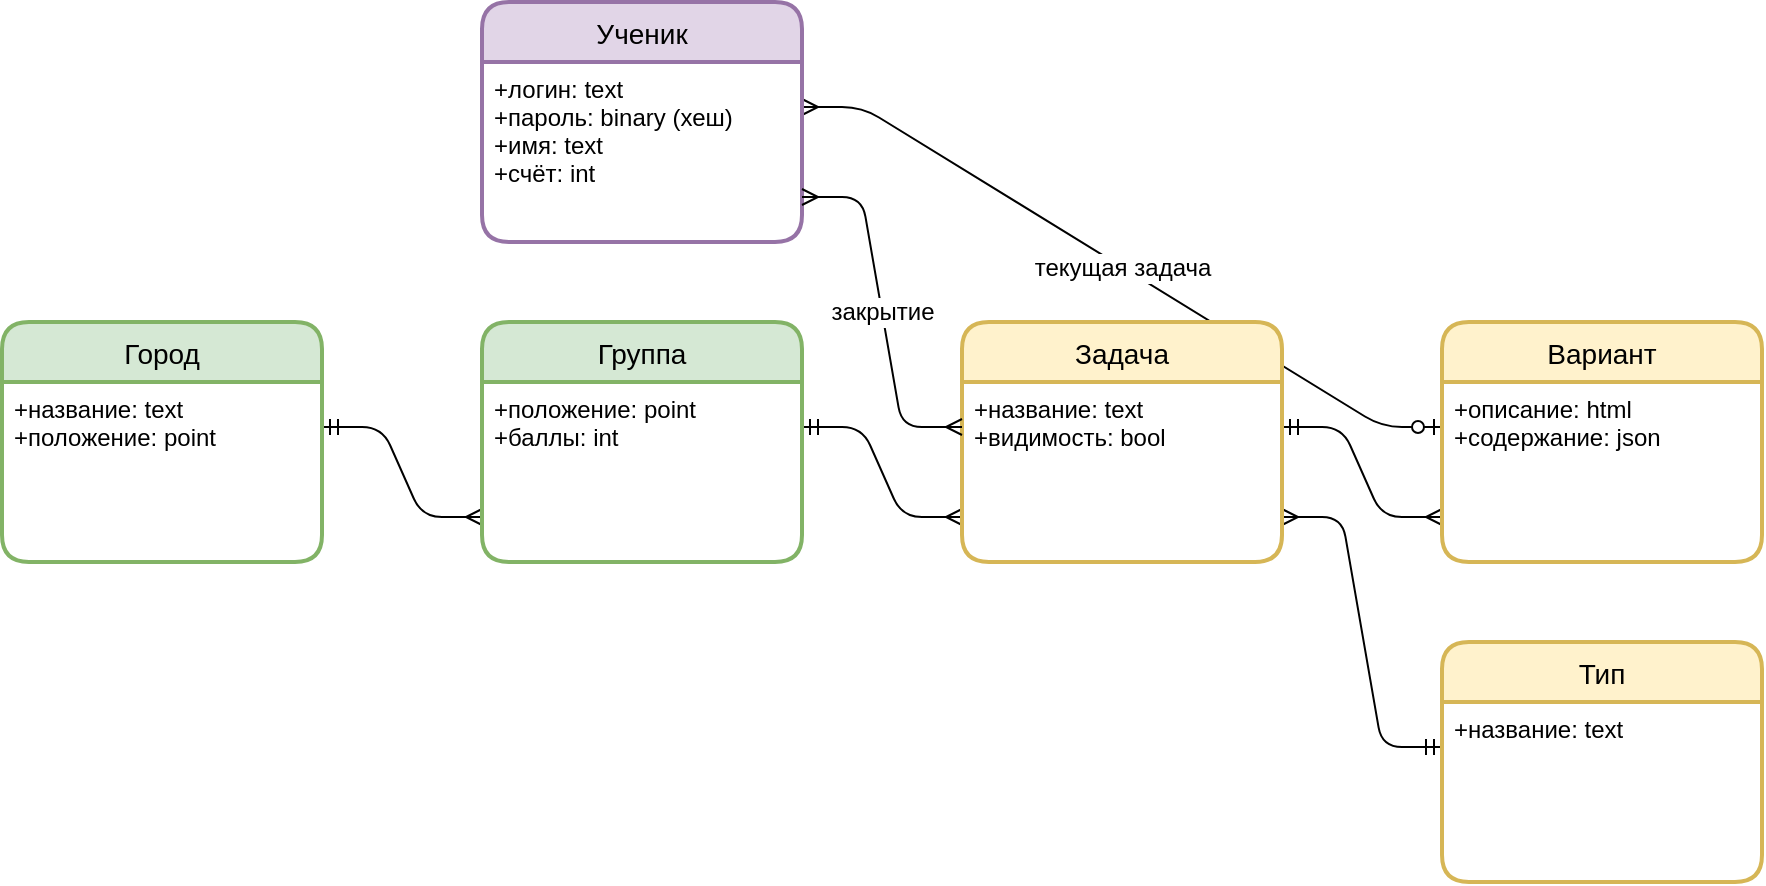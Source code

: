 <mxfile compressed="false" version="20.7.4" type="device" pages="2">
  <diagram id="8aHN4h0mdV41nYYdj37R" name="Страница 1">
    <mxGraphModel dx="1646" dy="949" grid="1" gridSize="10" guides="1" tooltips="1" connect="1" arrows="1" fold="1" page="0" pageScale="1" pageWidth="1169" pageHeight="827" math="0" shadow="0">
      <root>
        <mxCell id="0" />
        <mxCell id="1" parent="0" />
        <mxCell id="lObofczXTAJIooY1tHfW-280" value="текущая задача" style="edgeStyle=entityRelationEdgeStyle;fontSize=12;html=1;endArrow=ERmany;startArrow=ERzeroToOne;rounded=1;entryX=1;entryY=0.25;entryDx=0;entryDy=0;exitX=0;exitY=0.25;exitDx=0;exitDy=0;endFill=0;" parent="1" source="lObofczXTAJIooY1tHfW-298" target="lObofczXTAJIooY1tHfW-304" edge="1">
          <mxGeometry width="100" height="100" relative="1" as="geometry">
            <mxPoint x="770" y="-310" as="sourcePoint" />
            <mxPoint x="870" y="-410" as="targetPoint" />
          </mxGeometry>
        </mxCell>
        <mxCell id="lObofczXTAJIooY1tHfW-281" value="" style="edgeStyle=entityRelationEdgeStyle;fontSize=12;html=1;endArrow=ERmany;startArrow=ERmandOne;rounded=1;exitX=1;exitY=0.25;exitDx=0;exitDy=0;entryX=0;entryY=0.75;entryDx=0;entryDy=0;endFill=0;" parent="1" source="lObofczXTAJIooY1tHfW-296" target="lObofczXTAJIooY1tHfW-298" edge="1">
          <mxGeometry x="-0.066" y="-13" width="100" height="100" relative="1" as="geometry">
            <mxPoint x="820" y="-360" as="sourcePoint" />
            <mxPoint x="920" y="-460" as="targetPoint" />
            <mxPoint as="offset" />
          </mxGeometry>
        </mxCell>
        <mxCell id="lObofczXTAJIooY1tHfW-282" value="" style="edgeStyle=entityRelationEdgeStyle;fontSize=12;html=1;endArrow=ERmany;startArrow=ERmandOne;rounded=1;exitX=0;exitY=0.25;exitDx=0;exitDy=0;entryX=1;entryY=0.75;entryDx=0;entryDy=0;endFill=0;" parent="1" source="lObofczXTAJIooY1tHfW-300" target="lObofczXTAJIooY1tHfW-296" edge="1">
          <mxGeometry width="100" height="100" relative="1" as="geometry">
            <mxPoint x="890" y="-330.0" as="sourcePoint" />
            <mxPoint x="990" y="-430.0" as="targetPoint" />
          </mxGeometry>
        </mxCell>
        <mxCell id="lObofczXTAJIooY1tHfW-284" value="" style="edgeStyle=entityRelationEdgeStyle;fontSize=12;html=1;endArrow=ERmany;startArrow=ERmandOne;rounded=1;exitX=1;exitY=0.25;exitDx=0;exitDy=0;entryX=0;entryY=0.75;entryDx=0;entryDy=0;endFill=0;" parent="1" source="lObofczXTAJIooY1tHfW-292" target="lObofczXTAJIooY1tHfW-294" edge="1">
          <mxGeometry x="-0.066" y="-13" width="100" height="100" relative="1" as="geometry">
            <mxPoint x="160" y="98.5" as="sourcePoint" />
            <mxPoint x="240" y="53.5" as="targetPoint" />
            <mxPoint as="offset" />
          </mxGeometry>
        </mxCell>
        <mxCell id="lObofczXTAJIooY1tHfW-285" value="" style="edgeStyle=entityRelationEdgeStyle;fontSize=12;html=1;endArrow=ERmany;startArrow=ERmandOne;rounded=1;exitX=1;exitY=0.25;exitDx=0;exitDy=0;entryX=0;entryY=0.75;entryDx=0;entryDy=0;endFill=0;" parent="1" source="lObofczXTAJIooY1tHfW-294" target="lObofczXTAJIooY1tHfW-296" edge="1">
          <mxGeometry x="-0.066" y="-13" width="100" height="100" relative="1" as="geometry">
            <mxPoint x="840" y="-340.0" as="sourcePoint" />
            <mxPoint x="940" y="-440.0" as="targetPoint" />
            <mxPoint as="offset" />
          </mxGeometry>
        </mxCell>
        <mxCell id="lObofczXTAJIooY1tHfW-291" value="Город" style="swimlane;childLayout=stackLayout;horizontal=1;startSize=30;horizontalStack=0;rounded=1;fontSize=14;fontStyle=0;strokeWidth=2;resizeParent=0;resizeLast=1;shadow=0;dashed=0;align=center;fillColor=#d5e8d4;strokeColor=#82b366;" parent="1" vertex="1">
          <mxGeometry width="160" height="120" as="geometry" />
        </mxCell>
        <mxCell id="lObofczXTAJIooY1tHfW-292" value="+название: text&#xa;+положение: point" style="align=left;strokeColor=none;fillColor=none;spacingLeft=4;fontSize=12;verticalAlign=top;resizable=0;rotatable=0;part=1;" parent="lObofczXTAJIooY1tHfW-291" vertex="1">
          <mxGeometry y="30" width="160" height="90" as="geometry" />
        </mxCell>
        <mxCell id="lObofczXTAJIooY1tHfW-293" value="Группа" style="swimlane;childLayout=stackLayout;horizontal=1;startSize=30;horizontalStack=0;rounded=1;fontSize=14;fontStyle=0;strokeWidth=2;resizeParent=0;resizeLast=1;shadow=0;dashed=0;align=center;fillColor=#d5e8d4;strokeColor=#82b366;" parent="1" vertex="1">
          <mxGeometry x="240" width="160" height="120" as="geometry" />
        </mxCell>
        <mxCell id="lObofczXTAJIooY1tHfW-294" value="+положение: point&#xa;+баллы: int" style="align=left;strokeColor=none;fillColor=none;spacingLeft=4;fontSize=12;verticalAlign=top;resizable=0;rotatable=0;part=1;" parent="lObofczXTAJIooY1tHfW-293" vertex="1">
          <mxGeometry y="30" width="160" height="90" as="geometry" />
        </mxCell>
        <mxCell id="lObofczXTAJIooY1tHfW-295" value="Задача" style="swimlane;childLayout=stackLayout;horizontal=1;startSize=30;horizontalStack=0;rounded=1;fontSize=14;fontStyle=0;strokeWidth=2;resizeParent=0;resizeLast=1;shadow=0;dashed=0;align=center;fillColor=#fff2cc;strokeColor=#d6b656;" parent="1" vertex="1">
          <mxGeometry x="480" width="160" height="120" as="geometry" />
        </mxCell>
        <mxCell id="lObofczXTAJIooY1tHfW-296" value="+название: text&#xa;+видимость: bool" style="align=left;strokeColor=none;fillColor=none;spacingLeft=4;fontSize=12;verticalAlign=top;resizable=0;rotatable=0;part=1;" parent="lObofczXTAJIooY1tHfW-295" vertex="1">
          <mxGeometry y="30" width="160" height="90" as="geometry" />
        </mxCell>
        <mxCell id="lObofczXTAJIooY1tHfW-297" value="Вариант" style="swimlane;childLayout=stackLayout;horizontal=1;startSize=30;horizontalStack=0;rounded=1;fontSize=14;fontStyle=0;strokeWidth=2;resizeParent=0;resizeLast=1;shadow=0;dashed=0;align=center;fillColor=#fff2cc;strokeColor=#d6b656;" parent="1" vertex="1">
          <mxGeometry x="720" width="160" height="120" as="geometry" />
        </mxCell>
        <mxCell id="lObofczXTAJIooY1tHfW-298" value="+описание: html&#xa;+содержание: json" style="align=left;strokeColor=none;fillColor=none;spacingLeft=4;fontSize=12;verticalAlign=top;resizable=0;rotatable=0;part=1;" parent="lObofczXTAJIooY1tHfW-297" vertex="1">
          <mxGeometry y="30" width="160" height="90" as="geometry" />
        </mxCell>
        <mxCell id="lObofczXTAJIooY1tHfW-299" value="Тип" style="swimlane;childLayout=stackLayout;horizontal=1;startSize=30;horizontalStack=0;rounded=1;fontSize=14;fontStyle=0;strokeWidth=2;resizeParent=0;resizeLast=1;shadow=0;dashed=0;align=center;fillColor=#fff2cc;strokeColor=#d6b656;" parent="1" vertex="1">
          <mxGeometry x="720" y="160" width="160" height="120" as="geometry" />
        </mxCell>
        <mxCell id="lObofczXTAJIooY1tHfW-300" value="+название: text" style="align=left;strokeColor=none;fillColor=none;spacingLeft=4;fontSize=12;verticalAlign=top;resizable=0;rotatable=0;part=1;" parent="lObofczXTAJIooY1tHfW-299" vertex="1">
          <mxGeometry y="30" width="160" height="90" as="geometry" />
        </mxCell>
        <mxCell id="lObofczXTAJIooY1tHfW-303" value="Ученик" style="swimlane;childLayout=stackLayout;horizontal=1;startSize=30;horizontalStack=0;rounded=1;fontSize=14;fontStyle=0;strokeWidth=2;resizeParent=0;resizeLast=1;shadow=0;dashed=0;align=center;fillColor=#e1d5e7;strokeColor=#9673a6;" parent="1" vertex="1">
          <mxGeometry x="240" y="-160" width="160" height="120" as="geometry" />
        </mxCell>
        <mxCell id="lObofczXTAJIooY1tHfW-304" value="+логин: text&#xa;+пароль: binary (хеш)&#xa;+имя: text&#xa;+счёт: int" style="align=left;strokeColor=none;fillColor=none;spacingLeft=4;fontSize=12;verticalAlign=top;resizable=0;rotatable=0;part=1;" parent="lObofczXTAJIooY1tHfW-303" vertex="1">
          <mxGeometry y="30" width="160" height="90" as="geometry" />
        </mxCell>
        <mxCell id="lObofczXTAJIooY1tHfW-310" value="закрытие" style="edgeStyle=entityRelationEdgeStyle;fontSize=12;html=1;endArrow=ERmany;startArrow=ERmany;rounded=1;entryX=0;entryY=0.25;entryDx=0;entryDy=0;exitX=1;exitY=0.75;exitDx=0;exitDy=0;" parent="1" source="lObofczXTAJIooY1tHfW-304" target="lObofczXTAJIooY1tHfW-296" edge="1">
          <mxGeometry width="100" height="100" relative="1" as="geometry">
            <mxPoint x="400" y="-90" as="sourcePoint" />
            <mxPoint x="720" y="180" as="targetPoint" />
          </mxGeometry>
        </mxCell>
      </root>
    </mxGraphModel>
  </diagram>
  <diagram id="xqehtbJ13upMv7qAL0rU" name="Страница 2">
    <mxGraphModel dx="2440" dy="1419" grid="1" gridSize="10" guides="1" tooltips="1" connect="1" arrows="1" fold="1" page="0" pageScale="1" pageWidth="1169" pageHeight="827" math="0" shadow="0">
      <root>
        <mxCell id="0" />
        <mxCell id="1" parent="0" />
        <mxCell id="L8Q2k_MRw4ZWjOtw7qhP-1" value="Вариант" style="shape=table;startSize=30;container=1;collapsible=1;childLayout=tableLayout;fixedRows=1;rowLines=0;fontStyle=1;align=center;resizeLast=1;fillColor=#fff2cc;strokeColor=#d6b656;" vertex="1" parent="1">
          <mxGeometry x="720" y="240" width="180" height="180" as="geometry" />
        </mxCell>
        <mxCell id="L8Q2k_MRw4ZWjOtw7qhP-2" value="" style="shape=tableRow;horizontal=0;startSize=0;swimlaneHead=0;swimlaneBody=0;fillColor=none;collapsible=0;dropTarget=0;points=[[0,0.5],[1,0.5]];portConstraint=eastwest;top=0;left=0;right=0;bottom=1;" vertex="1" parent="L8Q2k_MRw4ZWjOtw7qhP-1">
          <mxGeometry y="30" width="180" height="30" as="geometry" />
        </mxCell>
        <mxCell id="L8Q2k_MRw4ZWjOtw7qhP-3" value="PK" style="shape=partialRectangle;connectable=0;fillColor=none;top=0;left=0;bottom=0;right=0;fontStyle=1;overflow=hidden;" vertex="1" parent="L8Q2k_MRw4ZWjOtw7qhP-2">
          <mxGeometry width="30" height="30" as="geometry">
            <mxRectangle width="30" height="30" as="alternateBounds" />
          </mxGeometry>
        </mxCell>
        <mxCell id="L8Q2k_MRw4ZWjOtw7qhP-4" value="UniqueID" style="shape=partialRectangle;connectable=0;fillColor=none;top=0;left=0;bottom=0;right=0;align=left;spacingLeft=6;fontStyle=5;overflow=hidden;" vertex="1" parent="L8Q2k_MRw4ZWjOtw7qhP-2">
          <mxGeometry x="30" width="150" height="30" as="geometry">
            <mxRectangle width="150" height="30" as="alternateBounds" />
          </mxGeometry>
        </mxCell>
        <mxCell id="L8Q2k_MRw4ZWjOtw7qhP-5" value="" style="shape=tableRow;horizontal=0;startSize=0;swimlaneHead=0;swimlaneBody=0;fillColor=none;collapsible=0;dropTarget=0;points=[[0,0.5],[1,0.5]];portConstraint=eastwest;top=0;left=0;right=0;bottom=0;" vertex="1" parent="L8Q2k_MRw4ZWjOtw7qhP-1">
          <mxGeometry y="60" width="180" height="30" as="geometry" />
        </mxCell>
        <mxCell id="L8Q2k_MRw4ZWjOtw7qhP-6" value="FK" style="shape=partialRectangle;connectable=0;fillColor=none;top=0;left=0;bottom=0;right=0;fontStyle=0;overflow=hidden;" vertex="1" parent="L8Q2k_MRw4ZWjOtw7qhP-5">
          <mxGeometry width="30" height="30" as="geometry">
            <mxRectangle width="30" height="30" as="alternateBounds" />
          </mxGeometry>
        </mxCell>
        <mxCell id="L8Q2k_MRw4ZWjOtw7qhP-7" value="задача" style="shape=partialRectangle;connectable=0;fillColor=none;top=0;left=0;bottom=0;right=0;align=left;spacingLeft=6;fontStyle=0;overflow=hidden;" vertex="1" parent="L8Q2k_MRw4ZWjOtw7qhP-5">
          <mxGeometry x="30" width="150" height="30" as="geometry">
            <mxRectangle width="150" height="30" as="alternateBounds" />
          </mxGeometry>
        </mxCell>
        <mxCell id="L8Q2k_MRw4ZWjOtw7qhP-8" value="" style="shape=tableRow;horizontal=0;startSize=0;swimlaneHead=0;swimlaneBody=0;fillColor=none;collapsible=0;dropTarget=0;points=[[0,0.5],[1,0.5]];portConstraint=eastwest;top=0;left=0;right=0;bottom=0;" vertex="1" parent="L8Q2k_MRw4ZWjOtw7qhP-1">
          <mxGeometry y="90" width="180" height="30" as="geometry" />
        </mxCell>
        <mxCell id="L8Q2k_MRw4ZWjOtw7qhP-9" value="" style="shape=partialRectangle;connectable=0;fillColor=none;top=0;left=0;bottom=0;right=0;editable=1;overflow=hidden;" vertex="1" parent="L8Q2k_MRw4ZWjOtw7qhP-8">
          <mxGeometry width="30" height="30" as="geometry">
            <mxRectangle width="30" height="30" as="alternateBounds" />
          </mxGeometry>
        </mxCell>
        <mxCell id="L8Q2k_MRw4ZWjOtw7qhP-10" value="описание: html" style="shape=partialRectangle;connectable=0;fillColor=none;top=0;left=0;bottom=0;right=0;align=left;spacingLeft=6;overflow=hidden;" vertex="1" parent="L8Q2k_MRw4ZWjOtw7qhP-8">
          <mxGeometry x="30" width="150" height="30" as="geometry">
            <mxRectangle width="150" height="30" as="alternateBounds" />
          </mxGeometry>
        </mxCell>
        <mxCell id="L8Q2k_MRw4ZWjOtw7qhP-11" value="" style="shape=tableRow;horizontal=0;startSize=0;swimlaneHead=0;swimlaneBody=0;fillColor=none;collapsible=0;dropTarget=0;points=[[0,0.5],[1,0.5]];portConstraint=eastwest;top=0;left=0;right=0;bottom=0;" vertex="1" parent="L8Q2k_MRw4ZWjOtw7qhP-1">
          <mxGeometry y="120" width="180" height="30" as="geometry" />
        </mxCell>
        <mxCell id="L8Q2k_MRw4ZWjOtw7qhP-12" value="FK" style="shape=partialRectangle;connectable=0;fillColor=none;top=0;left=0;bottom=0;right=0;fontStyle=0;overflow=hidden;" vertex="1" parent="L8Q2k_MRw4ZWjOtw7qhP-11">
          <mxGeometry width="30" height="30" as="geometry">
            <mxRectangle width="30" height="30" as="alternateBounds" />
          </mxGeometry>
        </mxCell>
        <mxCell id="L8Q2k_MRw4ZWjOtw7qhP-13" value="тип" style="shape=partialRectangle;connectable=0;fillColor=none;top=0;left=0;bottom=0;right=0;align=left;spacingLeft=6;fontStyle=0;overflow=hidden;" vertex="1" parent="L8Q2k_MRw4ZWjOtw7qhP-11">
          <mxGeometry x="30" width="150" height="30" as="geometry">
            <mxRectangle width="150" height="30" as="alternateBounds" />
          </mxGeometry>
        </mxCell>
        <mxCell id="L8Q2k_MRw4ZWjOtw7qhP-14" value="" style="shape=tableRow;horizontal=0;startSize=0;swimlaneHead=0;swimlaneBody=0;fillColor=none;collapsible=0;dropTarget=0;points=[[0,0.5],[1,0.5]];portConstraint=eastwest;top=0;left=0;right=0;bottom=0;" vertex="1" parent="L8Q2k_MRw4ZWjOtw7qhP-1">
          <mxGeometry y="150" width="180" height="30" as="geometry" />
        </mxCell>
        <mxCell id="L8Q2k_MRw4ZWjOtw7qhP-15" value="" style="shape=partialRectangle;connectable=0;fillColor=none;top=0;left=0;bottom=0;right=0;editable=1;overflow=hidden;" vertex="1" parent="L8Q2k_MRw4ZWjOtw7qhP-14">
          <mxGeometry width="30" height="30" as="geometry">
            <mxRectangle width="30" height="30" as="alternateBounds" />
          </mxGeometry>
        </mxCell>
        <mxCell id="L8Q2k_MRw4ZWjOtw7qhP-16" value="содержание: json" style="shape=partialRectangle;connectable=0;fillColor=none;top=0;left=0;bottom=0;right=0;align=left;spacingLeft=6;overflow=hidden;" vertex="1" parent="L8Q2k_MRw4ZWjOtw7qhP-14">
          <mxGeometry x="30" width="150" height="30" as="geometry">
            <mxRectangle width="150" height="30" as="alternateBounds" />
          </mxGeometry>
        </mxCell>
        <mxCell id="L8Q2k_MRw4ZWjOtw7qhP-17" value="Тип" style="shape=table;startSize=30;container=1;collapsible=1;childLayout=tableLayout;fixedRows=1;rowLines=0;fontStyle=1;align=center;resizeLast=1;fillColor=#dae8fc;strokeColor=#6c8ebf;" vertex="1" parent="1">
          <mxGeometry x="960" y="240" width="180" height="90" as="geometry">
            <mxRectangle x="280" y="-120" width="70" height="30" as="alternateBounds" />
          </mxGeometry>
        </mxCell>
        <mxCell id="L8Q2k_MRw4ZWjOtw7qhP-18" value="" style="shape=tableRow;horizontal=0;startSize=0;swimlaneHead=0;swimlaneBody=0;fillColor=none;collapsible=0;dropTarget=0;points=[[0,0.5],[1,0.5]];portConstraint=eastwest;top=0;left=0;right=0;bottom=1;" vertex="1" parent="L8Q2k_MRw4ZWjOtw7qhP-17">
          <mxGeometry y="30" width="180" height="30" as="geometry" />
        </mxCell>
        <mxCell id="L8Q2k_MRw4ZWjOtw7qhP-19" value="PK" style="shape=partialRectangle;connectable=0;fillColor=none;top=0;left=0;bottom=0;right=0;fontStyle=1;overflow=hidden;" vertex="1" parent="L8Q2k_MRw4ZWjOtw7qhP-18">
          <mxGeometry width="30" height="30" as="geometry">
            <mxRectangle width="30" height="30" as="alternateBounds" />
          </mxGeometry>
        </mxCell>
        <mxCell id="L8Q2k_MRw4ZWjOtw7qhP-20" value="UniqueID" style="shape=partialRectangle;connectable=0;fillColor=none;top=0;left=0;bottom=0;right=0;align=left;spacingLeft=6;fontStyle=5;overflow=hidden;" vertex="1" parent="L8Q2k_MRw4ZWjOtw7qhP-18">
          <mxGeometry x="30" width="150" height="30" as="geometry">
            <mxRectangle width="150" height="30" as="alternateBounds" />
          </mxGeometry>
        </mxCell>
        <mxCell id="L8Q2k_MRw4ZWjOtw7qhP-21" value="" style="shape=tableRow;horizontal=0;startSize=0;swimlaneHead=0;swimlaneBody=0;fillColor=none;collapsible=0;dropTarget=0;points=[[0,0.5],[1,0.5]];portConstraint=eastwest;top=0;left=0;right=0;bottom=0;" vertex="1" parent="L8Q2k_MRw4ZWjOtw7qhP-17">
          <mxGeometry y="60" width="180" height="30" as="geometry" />
        </mxCell>
        <mxCell id="L8Q2k_MRw4ZWjOtw7qhP-22" value="" style="shape=partialRectangle;connectable=0;fillColor=none;top=0;left=0;bottom=0;right=0;editable=1;overflow=hidden;" vertex="1" parent="L8Q2k_MRw4ZWjOtw7qhP-21">
          <mxGeometry width="30" height="30" as="geometry">
            <mxRectangle width="30" height="30" as="alternateBounds" />
          </mxGeometry>
        </mxCell>
        <mxCell id="L8Q2k_MRw4ZWjOtw7qhP-23" value="название: text" style="shape=partialRectangle;connectable=0;fillColor=none;top=0;left=0;bottom=0;right=0;align=left;spacingLeft=6;overflow=hidden;" vertex="1" parent="L8Q2k_MRw4ZWjOtw7qhP-21">
          <mxGeometry x="30" width="150" height="30" as="geometry">
            <mxRectangle width="150" height="30" as="alternateBounds" />
          </mxGeometry>
        </mxCell>
        <mxCell id="L8Q2k_MRw4ZWjOtw7qhP-24" value="Город" style="shape=table;startSize=30;container=1;collapsible=1;childLayout=tableLayout;fixedRows=1;rowLines=0;fontStyle=1;align=center;resizeLast=1;fillColor=#d5e8d4;strokeColor=#82b366;" vertex="1" parent="1">
          <mxGeometry y="240" width="180" height="120" as="geometry" />
        </mxCell>
        <mxCell id="L8Q2k_MRw4ZWjOtw7qhP-25" value="" style="shape=tableRow;horizontal=0;startSize=0;swimlaneHead=0;swimlaneBody=0;fillColor=none;collapsible=0;dropTarget=0;points=[[0,0.5],[1,0.5]];portConstraint=eastwest;top=0;left=0;right=0;bottom=1;" vertex="1" parent="L8Q2k_MRw4ZWjOtw7qhP-24">
          <mxGeometry y="30" width="180" height="30" as="geometry" />
        </mxCell>
        <mxCell id="L8Q2k_MRw4ZWjOtw7qhP-26" value="PK" style="shape=partialRectangle;connectable=0;fillColor=none;top=0;left=0;bottom=0;right=0;fontStyle=1;overflow=hidden;" vertex="1" parent="L8Q2k_MRw4ZWjOtw7qhP-25">
          <mxGeometry width="30" height="30" as="geometry">
            <mxRectangle width="30" height="30" as="alternateBounds" />
          </mxGeometry>
        </mxCell>
        <mxCell id="L8Q2k_MRw4ZWjOtw7qhP-27" value="UniqueID" style="shape=partialRectangle;connectable=0;fillColor=none;top=0;left=0;bottom=0;right=0;align=left;spacingLeft=6;fontStyle=5;overflow=hidden;" vertex="1" parent="L8Q2k_MRw4ZWjOtw7qhP-25">
          <mxGeometry x="30" width="150" height="30" as="geometry">
            <mxRectangle width="150" height="30" as="alternateBounds" />
          </mxGeometry>
        </mxCell>
        <mxCell id="L8Q2k_MRw4ZWjOtw7qhP-28" value="" style="shape=tableRow;horizontal=0;startSize=0;swimlaneHead=0;swimlaneBody=0;fillColor=none;collapsible=0;dropTarget=0;points=[[0,0.5],[1,0.5]];portConstraint=eastwest;top=0;left=0;right=0;bottom=0;" vertex="1" parent="L8Q2k_MRw4ZWjOtw7qhP-24">
          <mxGeometry y="60" width="180" height="30" as="geometry" />
        </mxCell>
        <mxCell id="L8Q2k_MRw4ZWjOtw7qhP-29" value="" style="shape=partialRectangle;connectable=0;fillColor=none;top=0;left=0;bottom=0;right=0;editable=1;overflow=hidden;" vertex="1" parent="L8Q2k_MRw4ZWjOtw7qhP-28">
          <mxGeometry width="30" height="30" as="geometry">
            <mxRectangle width="30" height="30" as="alternateBounds" />
          </mxGeometry>
        </mxCell>
        <mxCell id="L8Q2k_MRw4ZWjOtw7qhP-30" value="название: text" style="shape=partialRectangle;connectable=0;fillColor=none;top=0;left=0;bottom=0;right=0;align=left;spacingLeft=6;overflow=hidden;" vertex="1" parent="L8Q2k_MRw4ZWjOtw7qhP-28">
          <mxGeometry x="30" width="150" height="30" as="geometry">
            <mxRectangle width="150" height="30" as="alternateBounds" />
          </mxGeometry>
        </mxCell>
        <mxCell id="L8Q2k_MRw4ZWjOtw7qhP-31" value="" style="shape=tableRow;horizontal=0;startSize=0;swimlaneHead=0;swimlaneBody=0;fillColor=none;collapsible=0;dropTarget=0;points=[[0,0.5],[1,0.5]];portConstraint=eastwest;top=0;left=0;right=0;bottom=0;" vertex="1" parent="L8Q2k_MRw4ZWjOtw7qhP-24">
          <mxGeometry y="90" width="180" height="30" as="geometry" />
        </mxCell>
        <mxCell id="L8Q2k_MRw4ZWjOtw7qhP-32" value="" style="shape=partialRectangle;connectable=0;fillColor=none;top=0;left=0;bottom=0;right=0;editable=1;overflow=hidden;" vertex="1" parent="L8Q2k_MRw4ZWjOtw7qhP-31">
          <mxGeometry width="30" height="30" as="geometry">
            <mxRectangle width="30" height="30" as="alternateBounds" />
          </mxGeometry>
        </mxCell>
        <mxCell id="L8Q2k_MRw4ZWjOtw7qhP-33" value="положение: point" style="shape=partialRectangle;connectable=0;fillColor=none;top=0;left=0;bottom=0;right=0;align=left;spacingLeft=6;overflow=hidden;" vertex="1" parent="L8Q2k_MRw4ZWjOtw7qhP-31">
          <mxGeometry x="30" width="150" height="30" as="geometry">
            <mxRectangle width="150" height="30" as="alternateBounds" />
          </mxGeometry>
        </mxCell>
        <mxCell id="L8Q2k_MRw4ZWjOtw7qhP-34" value="Задача" style="shape=table;startSize=30;container=1;collapsible=1;childLayout=tableLayout;fixedRows=1;rowLines=0;fontStyle=1;align=center;resizeLast=1;fillColor=#dae8fc;strokeColor=#6c8ebf;" vertex="1" parent="1">
          <mxGeometry x="480" y="240" width="180" height="150" as="geometry" />
        </mxCell>
        <mxCell id="L8Q2k_MRw4ZWjOtw7qhP-35" value="" style="shape=tableRow;horizontal=0;startSize=0;swimlaneHead=0;swimlaneBody=0;fillColor=none;collapsible=0;dropTarget=0;points=[[0,0.5],[1,0.5]];portConstraint=eastwest;top=0;left=0;right=0;bottom=1;" vertex="1" parent="L8Q2k_MRw4ZWjOtw7qhP-34">
          <mxGeometry y="30" width="180" height="30" as="geometry" />
        </mxCell>
        <mxCell id="L8Q2k_MRw4ZWjOtw7qhP-36" value="PK" style="shape=partialRectangle;connectable=0;fillColor=none;top=0;left=0;bottom=0;right=0;fontStyle=1;overflow=hidden;" vertex="1" parent="L8Q2k_MRw4ZWjOtw7qhP-35">
          <mxGeometry width="30" height="30" as="geometry">
            <mxRectangle width="30" height="30" as="alternateBounds" />
          </mxGeometry>
        </mxCell>
        <mxCell id="L8Q2k_MRw4ZWjOtw7qhP-37" value="UniqueID" style="shape=partialRectangle;connectable=0;fillColor=none;top=0;left=0;bottom=0;right=0;align=left;spacingLeft=6;fontStyle=5;overflow=hidden;" vertex="1" parent="L8Q2k_MRw4ZWjOtw7qhP-35">
          <mxGeometry x="30" width="150" height="30" as="geometry">
            <mxRectangle width="150" height="30" as="alternateBounds" />
          </mxGeometry>
        </mxCell>
        <mxCell id="L8Q2k_MRw4ZWjOtw7qhP-38" value="" style="shape=tableRow;horizontal=0;startSize=0;swimlaneHead=0;swimlaneBody=0;fillColor=none;collapsible=0;dropTarget=0;points=[[0,0.5],[1,0.5]];portConstraint=eastwest;top=0;left=0;right=0;bottom=0;" vertex="1" parent="L8Q2k_MRw4ZWjOtw7qhP-34">
          <mxGeometry y="60" width="180" height="30" as="geometry" />
        </mxCell>
        <mxCell id="L8Q2k_MRw4ZWjOtw7qhP-39" value="FK" style="shape=partialRectangle;connectable=0;fillColor=none;top=0;left=0;bottom=0;right=0;fontStyle=0;overflow=hidden;" vertex="1" parent="L8Q2k_MRw4ZWjOtw7qhP-38">
          <mxGeometry width="30" height="30" as="geometry">
            <mxRectangle width="30" height="30" as="alternateBounds" />
          </mxGeometry>
        </mxCell>
        <mxCell id="L8Q2k_MRw4ZWjOtw7qhP-40" value="группа" style="shape=partialRectangle;connectable=0;fillColor=none;top=0;left=0;bottom=0;right=0;align=left;spacingLeft=6;fontStyle=0;overflow=hidden;" vertex="1" parent="L8Q2k_MRw4ZWjOtw7qhP-38">
          <mxGeometry x="30" width="150" height="30" as="geometry">
            <mxRectangle width="150" height="30" as="alternateBounds" />
          </mxGeometry>
        </mxCell>
        <mxCell id="L8Q2k_MRw4ZWjOtw7qhP-41" value="" style="shape=tableRow;horizontal=0;startSize=0;swimlaneHead=0;swimlaneBody=0;fillColor=none;collapsible=0;dropTarget=0;points=[[0,0.5],[1,0.5]];portConstraint=eastwest;top=0;left=0;right=0;bottom=0;" vertex="1" parent="L8Q2k_MRw4ZWjOtw7qhP-34">
          <mxGeometry y="90" width="180" height="30" as="geometry" />
        </mxCell>
        <mxCell id="L8Q2k_MRw4ZWjOtw7qhP-42" value="" style="shape=partialRectangle;connectable=0;fillColor=none;top=0;left=0;bottom=0;right=0;editable=1;overflow=hidden;" vertex="1" parent="L8Q2k_MRw4ZWjOtw7qhP-41">
          <mxGeometry width="30" height="30" as="geometry">
            <mxRectangle width="30" height="30" as="alternateBounds" />
          </mxGeometry>
        </mxCell>
        <mxCell id="L8Q2k_MRw4ZWjOtw7qhP-43" value="название: text" style="shape=partialRectangle;connectable=0;fillColor=none;top=0;left=0;bottom=0;right=0;align=left;spacingLeft=6;overflow=hidden;" vertex="1" parent="L8Q2k_MRw4ZWjOtw7qhP-41">
          <mxGeometry x="30" width="150" height="30" as="geometry">
            <mxRectangle width="150" height="30" as="alternateBounds" />
          </mxGeometry>
        </mxCell>
        <mxCell id="L8Q2k_MRw4ZWjOtw7qhP-44" value="" style="shape=tableRow;horizontal=0;startSize=0;swimlaneHead=0;swimlaneBody=0;fillColor=none;collapsible=0;dropTarget=0;points=[[0,0.5],[1,0.5]];portConstraint=eastwest;top=0;left=0;right=0;bottom=0;" vertex="1" parent="L8Q2k_MRw4ZWjOtw7qhP-34">
          <mxGeometry y="120" width="180" height="30" as="geometry" />
        </mxCell>
        <mxCell id="L8Q2k_MRw4ZWjOtw7qhP-45" value="" style="shape=partialRectangle;connectable=0;fillColor=none;top=0;left=0;bottom=0;right=0;editable=1;overflow=hidden;" vertex="1" parent="L8Q2k_MRw4ZWjOtw7qhP-44">
          <mxGeometry width="30" height="30" as="geometry">
            <mxRectangle width="30" height="30" as="alternateBounds" />
          </mxGeometry>
        </mxCell>
        <mxCell id="L8Q2k_MRw4ZWjOtw7qhP-46" value="видимость: bool" style="shape=partialRectangle;connectable=0;fillColor=none;top=0;left=0;bottom=0;right=0;align=left;spacingLeft=6;overflow=hidden;" vertex="1" parent="L8Q2k_MRw4ZWjOtw7qhP-44">
          <mxGeometry x="30" width="150" height="30" as="geometry">
            <mxRectangle width="150" height="30" as="alternateBounds" />
          </mxGeometry>
        </mxCell>
        <mxCell id="L8Q2k_MRw4ZWjOtw7qhP-47" value="Группа" style="shape=table;startSize=30;container=1;collapsible=1;childLayout=tableLayout;fixedRows=1;rowLines=0;fontStyle=1;align=center;resizeLast=1;fillColor=#d5e8d4;strokeColor=#82b366;" vertex="1" parent="1">
          <mxGeometry x="240" y="240" width="180" height="150" as="geometry" />
        </mxCell>
        <mxCell id="L8Q2k_MRw4ZWjOtw7qhP-48" value="" style="shape=tableRow;horizontal=0;startSize=0;swimlaneHead=0;swimlaneBody=0;fillColor=none;collapsible=0;dropTarget=0;points=[[0,0.5],[1,0.5]];portConstraint=eastwest;top=0;left=0;right=0;bottom=1;" vertex="1" parent="L8Q2k_MRw4ZWjOtw7qhP-47">
          <mxGeometry y="30" width="180" height="30" as="geometry" />
        </mxCell>
        <mxCell id="L8Q2k_MRw4ZWjOtw7qhP-49" value="PK" style="shape=partialRectangle;connectable=0;fillColor=none;top=0;left=0;bottom=0;right=0;fontStyle=1;overflow=hidden;" vertex="1" parent="L8Q2k_MRw4ZWjOtw7qhP-48">
          <mxGeometry width="30" height="30" as="geometry">
            <mxRectangle width="30" height="30" as="alternateBounds" />
          </mxGeometry>
        </mxCell>
        <mxCell id="L8Q2k_MRw4ZWjOtw7qhP-50" value="UniqueID" style="shape=partialRectangle;connectable=0;fillColor=none;top=0;left=0;bottom=0;right=0;align=left;spacingLeft=6;fontStyle=5;overflow=hidden;" vertex="1" parent="L8Q2k_MRw4ZWjOtw7qhP-48">
          <mxGeometry x="30" width="150" height="30" as="geometry">
            <mxRectangle width="150" height="30" as="alternateBounds" />
          </mxGeometry>
        </mxCell>
        <mxCell id="L8Q2k_MRw4ZWjOtw7qhP-51" value="" style="shape=tableRow;horizontal=0;startSize=0;swimlaneHead=0;swimlaneBody=0;fillColor=none;collapsible=0;dropTarget=0;points=[[0,0.5],[1,0.5]];portConstraint=eastwest;top=0;left=0;right=0;bottom=0;" vertex="1" parent="L8Q2k_MRw4ZWjOtw7qhP-47">
          <mxGeometry y="60" width="180" height="30" as="geometry" />
        </mxCell>
        <mxCell id="L8Q2k_MRw4ZWjOtw7qhP-52" value="FK" style="shape=partialRectangle;connectable=0;fillColor=none;top=0;left=0;bottom=0;right=0;fontStyle=0;overflow=hidden;" vertex="1" parent="L8Q2k_MRw4ZWjOtw7qhP-51">
          <mxGeometry width="30" height="30" as="geometry">
            <mxRectangle width="30" height="30" as="alternateBounds" />
          </mxGeometry>
        </mxCell>
        <mxCell id="L8Q2k_MRw4ZWjOtw7qhP-53" value="город" style="shape=partialRectangle;connectable=0;fillColor=none;top=0;left=0;bottom=0;right=0;align=left;spacingLeft=6;fontStyle=0;overflow=hidden;" vertex="1" parent="L8Q2k_MRw4ZWjOtw7qhP-51">
          <mxGeometry x="30" width="150" height="30" as="geometry">
            <mxRectangle width="150" height="30" as="alternateBounds" />
          </mxGeometry>
        </mxCell>
        <mxCell id="L8Q2k_MRw4ZWjOtw7qhP-54" value="" style="shape=tableRow;horizontal=0;startSize=0;swimlaneHead=0;swimlaneBody=0;fillColor=none;collapsible=0;dropTarget=0;points=[[0,0.5],[1,0.5]];portConstraint=eastwest;top=0;left=0;right=0;bottom=0;" vertex="1" parent="L8Q2k_MRw4ZWjOtw7qhP-47">
          <mxGeometry y="90" width="180" height="30" as="geometry" />
        </mxCell>
        <mxCell id="L8Q2k_MRw4ZWjOtw7qhP-55" value="" style="shape=partialRectangle;connectable=0;fillColor=none;top=0;left=0;bottom=0;right=0;editable=1;overflow=hidden;" vertex="1" parent="L8Q2k_MRw4ZWjOtw7qhP-54">
          <mxGeometry width="30" height="30" as="geometry">
            <mxRectangle width="30" height="30" as="alternateBounds" />
          </mxGeometry>
        </mxCell>
        <mxCell id="L8Q2k_MRw4ZWjOtw7qhP-56" value="положение: point" style="shape=partialRectangle;connectable=0;fillColor=none;top=0;left=0;bottom=0;right=0;align=left;spacingLeft=6;overflow=hidden;" vertex="1" parent="L8Q2k_MRw4ZWjOtw7qhP-54">
          <mxGeometry x="30" width="150" height="30" as="geometry">
            <mxRectangle width="150" height="30" as="alternateBounds" />
          </mxGeometry>
        </mxCell>
        <mxCell id="L8Q2k_MRw4ZWjOtw7qhP-57" value="" style="shape=tableRow;horizontal=0;startSize=0;swimlaneHead=0;swimlaneBody=0;fillColor=none;collapsible=0;dropTarget=0;points=[[0,0.5],[1,0.5]];portConstraint=eastwest;top=0;left=0;right=0;bottom=0;" vertex="1" parent="L8Q2k_MRw4ZWjOtw7qhP-47">
          <mxGeometry y="120" width="180" height="30" as="geometry" />
        </mxCell>
        <mxCell id="L8Q2k_MRw4ZWjOtw7qhP-58" value="" style="shape=partialRectangle;connectable=0;fillColor=none;top=0;left=0;bottom=0;right=0;editable=1;overflow=hidden;" vertex="1" parent="L8Q2k_MRw4ZWjOtw7qhP-57">
          <mxGeometry width="30" height="30" as="geometry">
            <mxRectangle width="30" height="30" as="alternateBounds" />
          </mxGeometry>
        </mxCell>
        <mxCell id="L8Q2k_MRw4ZWjOtw7qhP-59" value="баллы: int" style="shape=partialRectangle;connectable=0;fillColor=none;top=0;left=0;bottom=0;right=0;align=left;spacingLeft=6;overflow=hidden;" vertex="1" parent="L8Q2k_MRw4ZWjOtw7qhP-57">
          <mxGeometry x="30" width="150" height="30" as="geometry">
            <mxRectangle width="150" height="30" as="alternateBounds" />
          </mxGeometry>
        </mxCell>
        <mxCell id="L8Q2k_MRw4ZWjOtw7qhP-60" value="Ученик" style="shape=table;startSize=30;container=1;collapsible=1;childLayout=tableLayout;fixedRows=1;rowLines=0;fontStyle=1;align=center;resizeLast=1;fillColor=#e1d5e7;strokeColor=#9673a6;" vertex="1" parent="1">
          <mxGeometry x="480" width="180" height="210" as="geometry" />
        </mxCell>
        <mxCell id="L8Q2k_MRw4ZWjOtw7qhP-61" value="" style="shape=tableRow;horizontal=0;startSize=0;swimlaneHead=0;swimlaneBody=0;fillColor=none;collapsible=0;dropTarget=0;points=[[0,0.5],[1,0.5]];portConstraint=eastwest;top=0;left=0;right=0;bottom=1;" vertex="1" parent="L8Q2k_MRw4ZWjOtw7qhP-60">
          <mxGeometry y="30" width="180" height="30" as="geometry" />
        </mxCell>
        <mxCell id="L8Q2k_MRw4ZWjOtw7qhP-62" value="PK" style="shape=partialRectangle;connectable=0;fillColor=none;top=0;left=0;bottom=0;right=0;fontStyle=1;overflow=hidden;" vertex="1" parent="L8Q2k_MRw4ZWjOtw7qhP-61">
          <mxGeometry width="30" height="30" as="geometry">
            <mxRectangle width="30" height="30" as="alternateBounds" />
          </mxGeometry>
        </mxCell>
        <mxCell id="L8Q2k_MRw4ZWjOtw7qhP-63" value="UniqueID" style="shape=partialRectangle;connectable=0;fillColor=none;top=0;left=0;bottom=0;right=0;align=left;spacingLeft=6;fontStyle=5;overflow=hidden;" vertex="1" parent="L8Q2k_MRw4ZWjOtw7qhP-61">
          <mxGeometry x="30" width="150" height="30" as="geometry">
            <mxRectangle width="150" height="30" as="alternateBounds" />
          </mxGeometry>
        </mxCell>
        <mxCell id="L8Q2k_MRw4ZWjOtw7qhP-64" value="" style="shape=tableRow;horizontal=0;startSize=0;swimlaneHead=0;swimlaneBody=0;fillColor=none;collapsible=0;dropTarget=0;points=[[0,0.5],[1,0.5]];portConstraint=eastwest;top=0;left=0;right=0;bottom=0;" vertex="1" parent="L8Q2k_MRw4ZWjOtw7qhP-60">
          <mxGeometry y="60" width="180" height="30" as="geometry" />
        </mxCell>
        <mxCell id="L8Q2k_MRw4ZWjOtw7qhP-65" value="" style="shape=partialRectangle;connectable=0;fillColor=none;top=0;left=0;bottom=0;right=0;editable=1;overflow=hidden;" vertex="1" parent="L8Q2k_MRw4ZWjOtw7qhP-64">
          <mxGeometry width="30" height="30" as="geometry">
            <mxRectangle width="30" height="30" as="alternateBounds" />
          </mxGeometry>
        </mxCell>
        <mxCell id="L8Q2k_MRw4ZWjOtw7qhP-66" value="логин: text" style="shape=partialRectangle;connectable=0;fillColor=none;top=0;left=0;bottom=0;right=0;align=left;spacingLeft=6;overflow=hidden;" vertex="1" parent="L8Q2k_MRw4ZWjOtw7qhP-64">
          <mxGeometry x="30" width="150" height="30" as="geometry">
            <mxRectangle width="150" height="30" as="alternateBounds" />
          </mxGeometry>
        </mxCell>
        <mxCell id="L8Q2k_MRw4ZWjOtw7qhP-67" value="" style="shape=tableRow;horizontal=0;startSize=0;swimlaneHead=0;swimlaneBody=0;fillColor=none;collapsible=0;dropTarget=0;points=[[0,0.5],[1,0.5]];portConstraint=eastwest;top=0;left=0;right=0;bottom=0;" vertex="1" parent="L8Q2k_MRw4ZWjOtw7qhP-60">
          <mxGeometry y="90" width="180" height="30" as="geometry" />
        </mxCell>
        <mxCell id="L8Q2k_MRw4ZWjOtw7qhP-68" value="" style="shape=partialRectangle;connectable=0;fillColor=none;top=0;left=0;bottom=0;right=0;editable=1;overflow=hidden;" vertex="1" parent="L8Q2k_MRw4ZWjOtw7qhP-67">
          <mxGeometry width="30" height="30" as="geometry">
            <mxRectangle width="30" height="30" as="alternateBounds" />
          </mxGeometry>
        </mxCell>
        <mxCell id="L8Q2k_MRw4ZWjOtw7qhP-69" value="пароль: binary (хеш)" style="shape=partialRectangle;connectable=0;fillColor=none;top=0;left=0;bottom=0;right=0;align=left;spacingLeft=6;overflow=hidden;" vertex="1" parent="L8Q2k_MRw4ZWjOtw7qhP-67">
          <mxGeometry x="30" width="150" height="30" as="geometry">
            <mxRectangle width="150" height="30" as="alternateBounds" />
          </mxGeometry>
        </mxCell>
        <mxCell id="L8Q2k_MRw4ZWjOtw7qhP-70" value="" style="shape=tableRow;horizontal=0;startSize=0;swimlaneHead=0;swimlaneBody=0;fillColor=none;collapsible=0;dropTarget=0;points=[[0,0.5],[1,0.5]];portConstraint=eastwest;top=0;left=0;right=0;bottom=0;" vertex="1" parent="L8Q2k_MRw4ZWjOtw7qhP-60">
          <mxGeometry y="120" width="180" height="30" as="geometry" />
        </mxCell>
        <mxCell id="L8Q2k_MRw4ZWjOtw7qhP-71" value="" style="shape=partialRectangle;connectable=0;fillColor=none;top=0;left=0;bottom=0;right=0;editable=1;overflow=hidden;" vertex="1" parent="L8Q2k_MRw4ZWjOtw7qhP-70">
          <mxGeometry width="30" height="30" as="geometry">
            <mxRectangle width="30" height="30" as="alternateBounds" />
          </mxGeometry>
        </mxCell>
        <mxCell id="L8Q2k_MRw4ZWjOtw7qhP-72" value="имя: text" style="shape=partialRectangle;connectable=0;fillColor=none;top=0;left=0;bottom=0;right=0;align=left;spacingLeft=6;overflow=hidden;" vertex="1" parent="L8Q2k_MRw4ZWjOtw7qhP-70">
          <mxGeometry x="30" width="150" height="30" as="geometry">
            <mxRectangle width="150" height="30" as="alternateBounds" />
          </mxGeometry>
        </mxCell>
        <mxCell id="L8Q2k_MRw4ZWjOtw7qhP-73" value="" style="shape=tableRow;horizontal=0;startSize=0;swimlaneHead=0;swimlaneBody=0;fillColor=none;collapsible=0;dropTarget=0;points=[[0,0.5],[1,0.5]];portConstraint=eastwest;top=0;left=0;right=0;bottom=0;" vertex="1" parent="L8Q2k_MRw4ZWjOtw7qhP-60">
          <mxGeometry y="150" width="180" height="30" as="geometry" />
        </mxCell>
        <mxCell id="L8Q2k_MRw4ZWjOtw7qhP-74" value="" style="shape=partialRectangle;connectable=0;fillColor=none;top=0;left=0;bottom=0;right=0;editable=1;overflow=hidden;" vertex="1" parent="L8Q2k_MRw4ZWjOtw7qhP-73">
          <mxGeometry width="30" height="30" as="geometry">
            <mxRectangle width="30" height="30" as="alternateBounds" />
          </mxGeometry>
        </mxCell>
        <mxCell id="L8Q2k_MRw4ZWjOtw7qhP-75" value="счёт: int" style="shape=partialRectangle;connectable=0;fillColor=none;top=0;left=0;bottom=0;right=0;align=left;spacingLeft=6;overflow=hidden;" vertex="1" parent="L8Q2k_MRw4ZWjOtw7qhP-73">
          <mxGeometry x="30" width="150" height="30" as="geometry">
            <mxRectangle width="150" height="30" as="alternateBounds" />
          </mxGeometry>
        </mxCell>
        <mxCell id="L8Q2k_MRw4ZWjOtw7qhP-76" value="" style="shape=tableRow;horizontal=0;startSize=0;swimlaneHead=0;swimlaneBody=0;fillColor=none;collapsible=0;dropTarget=0;points=[[0,0.5],[1,0.5]];portConstraint=eastwest;top=0;left=0;right=0;bottom=0;" vertex="1" parent="L8Q2k_MRw4ZWjOtw7qhP-60">
          <mxGeometry y="180" width="180" height="30" as="geometry" />
        </mxCell>
        <mxCell id="L8Q2k_MRw4ZWjOtw7qhP-77" value="FK" style="shape=partialRectangle;connectable=0;fillColor=none;top=0;left=0;bottom=0;right=0;fontStyle=0;overflow=hidden;" vertex="1" parent="L8Q2k_MRw4ZWjOtw7qhP-76">
          <mxGeometry width="30" height="30" as="geometry">
            <mxRectangle width="30" height="30" as="alternateBounds" />
          </mxGeometry>
        </mxCell>
        <mxCell id="L8Q2k_MRw4ZWjOtw7qhP-78" value="текущая задача" style="shape=partialRectangle;connectable=0;fillColor=none;top=0;left=0;bottom=0;right=0;align=left;spacingLeft=6;fontStyle=0;overflow=hidden;" vertex="1" parent="L8Q2k_MRw4ZWjOtw7qhP-76">
          <mxGeometry x="30" width="150" height="30" as="geometry">
            <mxRectangle width="150" height="30" as="alternateBounds" />
          </mxGeometry>
        </mxCell>
        <mxCell id="L8Q2k_MRw4ZWjOtw7qhP-79" value="Сотрудник" style="shape=table;startSize=30;container=1;collapsible=1;childLayout=tableLayout;fixedRows=1;rowLines=0;fontStyle=1;align=center;resizeLast=1;fillColor=#e1d5e7;strokeColor=#9673a6;" vertex="1" parent="1">
          <mxGeometry width="180" height="150" as="geometry" />
        </mxCell>
        <mxCell id="L8Q2k_MRw4ZWjOtw7qhP-80" value="" style="shape=tableRow;horizontal=0;startSize=0;swimlaneHead=0;swimlaneBody=0;fillColor=none;collapsible=0;dropTarget=0;points=[[0,0.5],[1,0.5]];portConstraint=eastwest;top=0;left=0;right=0;bottom=1;" vertex="1" parent="L8Q2k_MRw4ZWjOtw7qhP-79">
          <mxGeometry y="30" width="180" height="30" as="geometry" />
        </mxCell>
        <mxCell id="L8Q2k_MRw4ZWjOtw7qhP-81" value="PK" style="shape=partialRectangle;connectable=0;fillColor=none;top=0;left=0;bottom=0;right=0;fontStyle=1;overflow=hidden;" vertex="1" parent="L8Q2k_MRw4ZWjOtw7qhP-80">
          <mxGeometry width="30" height="30" as="geometry">
            <mxRectangle width="30" height="30" as="alternateBounds" />
          </mxGeometry>
        </mxCell>
        <mxCell id="L8Q2k_MRw4ZWjOtw7qhP-82" value="UniqueID" style="shape=partialRectangle;connectable=0;fillColor=none;top=0;left=0;bottom=0;right=0;align=left;spacingLeft=6;fontStyle=5;overflow=hidden;" vertex="1" parent="L8Q2k_MRw4ZWjOtw7qhP-80">
          <mxGeometry x="30" width="150" height="30" as="geometry">
            <mxRectangle width="150" height="30" as="alternateBounds" />
          </mxGeometry>
        </mxCell>
        <mxCell id="L8Q2k_MRw4ZWjOtw7qhP-83" value="" style="shape=tableRow;horizontal=0;startSize=0;swimlaneHead=0;swimlaneBody=0;fillColor=none;collapsible=0;dropTarget=0;points=[[0,0.5],[1,0.5]];portConstraint=eastwest;top=0;left=0;right=0;bottom=0;" vertex="1" parent="L8Q2k_MRw4ZWjOtw7qhP-79">
          <mxGeometry y="60" width="180" height="30" as="geometry" />
        </mxCell>
        <mxCell id="L8Q2k_MRw4ZWjOtw7qhP-84" value="" style="shape=partialRectangle;connectable=0;fillColor=none;top=0;left=0;bottom=0;right=0;editable=1;overflow=hidden;" vertex="1" parent="L8Q2k_MRw4ZWjOtw7qhP-83">
          <mxGeometry width="30" height="30" as="geometry">
            <mxRectangle width="30" height="30" as="alternateBounds" />
          </mxGeometry>
        </mxCell>
        <mxCell id="L8Q2k_MRw4ZWjOtw7qhP-85" value="логин: text" style="shape=partialRectangle;connectable=0;fillColor=none;top=0;left=0;bottom=0;right=0;align=left;spacingLeft=6;overflow=hidden;" vertex="1" parent="L8Q2k_MRw4ZWjOtw7qhP-83">
          <mxGeometry x="30" width="150" height="30" as="geometry">
            <mxRectangle width="150" height="30" as="alternateBounds" />
          </mxGeometry>
        </mxCell>
        <mxCell id="L8Q2k_MRw4ZWjOtw7qhP-86" value="" style="shape=tableRow;horizontal=0;startSize=0;swimlaneHead=0;swimlaneBody=0;fillColor=none;collapsible=0;dropTarget=0;points=[[0,0.5],[1,0.5]];portConstraint=eastwest;top=0;left=0;right=0;bottom=0;" vertex="1" parent="L8Q2k_MRw4ZWjOtw7qhP-79">
          <mxGeometry y="90" width="180" height="30" as="geometry" />
        </mxCell>
        <mxCell id="L8Q2k_MRw4ZWjOtw7qhP-87" value="" style="shape=partialRectangle;connectable=0;fillColor=none;top=0;left=0;bottom=0;right=0;editable=1;overflow=hidden;" vertex="1" parent="L8Q2k_MRw4ZWjOtw7qhP-86">
          <mxGeometry width="30" height="30" as="geometry">
            <mxRectangle width="30" height="30" as="alternateBounds" />
          </mxGeometry>
        </mxCell>
        <mxCell id="L8Q2k_MRw4ZWjOtw7qhP-88" value="пароль: binary (хеш)" style="shape=partialRectangle;connectable=0;fillColor=none;top=0;left=0;bottom=0;right=0;align=left;spacingLeft=6;overflow=hidden;" vertex="1" parent="L8Q2k_MRw4ZWjOtw7qhP-86">
          <mxGeometry x="30" width="150" height="30" as="geometry">
            <mxRectangle width="150" height="30" as="alternateBounds" />
          </mxGeometry>
        </mxCell>
        <mxCell id="L8Q2k_MRw4ZWjOtw7qhP-89" value="" style="shape=tableRow;horizontal=0;startSize=0;swimlaneHead=0;swimlaneBody=0;fillColor=none;collapsible=0;dropTarget=0;points=[[0,0.5],[1,0.5]];portConstraint=eastwest;top=0;left=0;right=0;bottom=0;" vertex="1" parent="L8Q2k_MRw4ZWjOtw7qhP-79">
          <mxGeometry y="120" width="180" height="30" as="geometry" />
        </mxCell>
        <mxCell id="L8Q2k_MRw4ZWjOtw7qhP-90" value="" style="shape=partialRectangle;connectable=0;fillColor=none;top=0;left=0;bottom=0;right=0;editable=1;overflow=hidden;" vertex="1" parent="L8Q2k_MRw4ZWjOtw7qhP-89">
          <mxGeometry width="30" height="30" as="geometry">
            <mxRectangle width="30" height="30" as="alternateBounds" />
          </mxGeometry>
        </mxCell>
        <mxCell id="L8Q2k_MRw4ZWjOtw7qhP-91" value="имя: text" style="shape=partialRectangle;connectable=0;fillColor=none;top=0;left=0;bottom=0;right=0;align=left;spacingLeft=6;overflow=hidden;" vertex="1" parent="L8Q2k_MRw4ZWjOtw7qhP-89">
          <mxGeometry x="30" width="150" height="30" as="geometry">
            <mxRectangle width="150" height="30" as="alternateBounds" />
          </mxGeometry>
        </mxCell>
        <mxCell id="L8Q2k_MRw4ZWjOtw7qhP-92" value="Решение задачи" style="shape=table;startSize=30;container=1;collapsible=1;childLayout=tableLayout;fixedRows=1;rowLines=0;fontStyle=1;align=center;resizeLast=1;fillColor=#f8cecc;strokeColor=#b85450;" vertex="1" parent="1">
          <mxGeometry x="1640" y="600" width="180" height="180" as="geometry" />
        </mxCell>
        <mxCell id="L8Q2k_MRw4ZWjOtw7qhP-93" value="" style="shape=tableRow;horizontal=0;startSize=0;swimlaneHead=0;swimlaneBody=0;fillColor=none;collapsible=0;dropTarget=0;points=[[0,0.5],[1,0.5]];portConstraint=eastwest;top=0;left=0;right=0;bottom=0;" vertex="1" parent="L8Q2k_MRw4ZWjOtw7qhP-92">
          <mxGeometry y="30" width="180" height="30" as="geometry" />
        </mxCell>
        <mxCell id="L8Q2k_MRw4ZWjOtw7qhP-94" value="PK,FK1" style="shape=partialRectangle;connectable=0;fillColor=none;top=0;left=0;bottom=0;right=0;fontStyle=1;overflow=hidden;" vertex="1" parent="L8Q2k_MRw4ZWjOtw7qhP-93">
          <mxGeometry width="60" height="30" as="geometry">
            <mxRectangle width="60" height="30" as="alternateBounds" />
          </mxGeometry>
        </mxCell>
        <mxCell id="L8Q2k_MRw4ZWjOtw7qhP-95" value="ученик" style="shape=partialRectangle;connectable=0;fillColor=none;top=0;left=0;bottom=0;right=0;align=left;spacingLeft=6;fontStyle=5;overflow=hidden;" vertex="1" parent="L8Q2k_MRw4ZWjOtw7qhP-93">
          <mxGeometry x="60" width="120" height="30" as="geometry">
            <mxRectangle width="120" height="30" as="alternateBounds" />
          </mxGeometry>
        </mxCell>
        <mxCell id="L8Q2k_MRw4ZWjOtw7qhP-96" value="" style="shape=tableRow;horizontal=0;startSize=0;swimlaneHead=0;swimlaneBody=0;fillColor=none;collapsible=0;dropTarget=0;points=[[0,0.5],[1,0.5]];portConstraint=eastwest;top=0;left=0;right=0;bottom=1;" vertex="1" parent="L8Q2k_MRw4ZWjOtw7qhP-92">
          <mxGeometry y="60" width="180" height="30" as="geometry" />
        </mxCell>
        <mxCell id="L8Q2k_MRw4ZWjOtw7qhP-97" value="PK,FK2" style="shape=partialRectangle;connectable=0;fillColor=none;top=0;left=0;bottom=0;right=0;fontStyle=1;overflow=hidden;" vertex="1" parent="L8Q2k_MRw4ZWjOtw7qhP-96">
          <mxGeometry width="60" height="30" as="geometry">
            <mxRectangle width="60" height="30" as="alternateBounds" />
          </mxGeometry>
        </mxCell>
        <mxCell id="L8Q2k_MRw4ZWjOtw7qhP-98" value="вариант" style="shape=partialRectangle;connectable=0;fillColor=none;top=0;left=0;bottom=0;right=0;align=left;spacingLeft=6;fontStyle=5;overflow=hidden;" vertex="1" parent="L8Q2k_MRw4ZWjOtw7qhP-96">
          <mxGeometry x="60" width="120" height="30" as="geometry">
            <mxRectangle width="120" height="30" as="alternateBounds" />
          </mxGeometry>
        </mxCell>
        <mxCell id="L8Q2k_MRw4ZWjOtw7qhP-99" value="" style="shape=tableRow;horizontal=0;startSize=0;swimlaneHead=0;swimlaneBody=0;fillColor=none;collapsible=0;dropTarget=0;points=[[0,0.5],[1,0.5]];portConstraint=eastwest;top=0;left=0;right=0;bottom=0;" vertex="1" parent="L8Q2k_MRw4ZWjOtw7qhP-92">
          <mxGeometry y="90" width="180" height="30" as="geometry" />
        </mxCell>
        <mxCell id="L8Q2k_MRw4ZWjOtw7qhP-100" value="" style="shape=partialRectangle;connectable=0;fillColor=none;top=0;left=0;bottom=0;right=0;editable=1;overflow=hidden;" vertex="1" parent="L8Q2k_MRw4ZWjOtw7qhP-99">
          <mxGeometry width="60" height="30" as="geometry">
            <mxRectangle width="60" height="30" as="alternateBounds" />
          </mxGeometry>
        </mxCell>
        <mxCell id="L8Q2k_MRw4ZWjOtw7qhP-101" value="время: range(timestamp)" style="shape=partialRectangle;connectable=0;fillColor=none;top=0;left=0;bottom=0;right=0;align=left;spacingLeft=6;overflow=hidden;" vertex="1" parent="L8Q2k_MRw4ZWjOtw7qhP-99">
          <mxGeometry x="60" width="120" height="30" as="geometry">
            <mxRectangle width="120" height="30" as="alternateBounds" />
          </mxGeometry>
        </mxCell>
        <mxCell id="L8Q2k_MRw4ZWjOtw7qhP-102" value="" style="shape=tableRow;horizontal=0;startSize=0;swimlaneHead=0;swimlaneBody=0;fillColor=none;collapsible=0;dropTarget=0;points=[[0,0.5],[1,0.5]];portConstraint=eastwest;top=0;left=0;right=0;bottom=0;" vertex="1" parent="L8Q2k_MRw4ZWjOtw7qhP-92">
          <mxGeometry y="120" width="180" height="30" as="geometry" />
        </mxCell>
        <mxCell id="L8Q2k_MRw4ZWjOtw7qhP-103" value="" style="shape=partialRectangle;connectable=0;fillColor=none;top=0;left=0;bottom=0;right=0;editable=1;overflow=hidden;" vertex="1" parent="L8Q2k_MRw4ZWjOtw7qhP-102">
          <mxGeometry width="60" height="30" as="geometry">
            <mxRectangle width="60" height="30" as="alternateBounds" />
          </mxGeometry>
        </mxCell>
        <mxCell id="L8Q2k_MRw4ZWjOtw7qhP-104" value="баллы: int?" style="shape=partialRectangle;connectable=0;fillColor=none;top=0;left=0;bottom=0;right=0;align=left;spacingLeft=6;overflow=hidden;" vertex="1" parent="L8Q2k_MRw4ZWjOtw7qhP-102">
          <mxGeometry x="60" width="120" height="30" as="geometry">
            <mxRectangle width="120" height="30" as="alternateBounds" />
          </mxGeometry>
        </mxCell>
        <mxCell id="L8Q2k_MRw4ZWjOtw7qhP-105" value="" style="shape=tableRow;horizontal=0;startSize=0;swimlaneHead=0;swimlaneBody=0;fillColor=none;collapsible=0;dropTarget=0;points=[[0,0.5],[1,0.5]];portConstraint=eastwest;top=0;left=0;right=0;bottom=0;" vertex="1" parent="L8Q2k_MRw4ZWjOtw7qhP-92">
          <mxGeometry y="150" width="180" height="30" as="geometry" />
        </mxCell>
        <mxCell id="L8Q2k_MRw4ZWjOtw7qhP-106" value="" style="shape=partialRectangle;connectable=0;fillColor=none;top=0;left=0;bottom=0;right=0;editable=1;overflow=hidden;" vertex="1" parent="L8Q2k_MRw4ZWjOtw7qhP-105">
          <mxGeometry width="60" height="30" as="geometry">
            <mxRectangle width="60" height="30" as="alternateBounds" />
          </mxGeometry>
        </mxCell>
        <mxCell id="L8Q2k_MRw4ZWjOtw7qhP-107" value="ответ: text?" style="shape=partialRectangle;connectable=0;fillColor=none;top=0;left=0;bottom=0;right=0;align=left;spacingLeft=6;overflow=hidden;" vertex="1" parent="L8Q2k_MRw4ZWjOtw7qhP-105">
          <mxGeometry x="60" width="120" height="30" as="geometry">
            <mxRectangle width="120" height="30" as="alternateBounds" />
          </mxGeometry>
        </mxCell>
        <mxCell id="L8Q2k_MRw4ZWjOtw7qhP-108" value="Открытие задачи" style="shape=table;startSize=30;container=1;collapsible=1;childLayout=tableLayout;fixedRows=1;rowLines=0;fontStyle=1;align=center;resizeLast=1;fillColor=#f8cecc;strokeColor=#b85450;" vertex="1" parent="1">
          <mxGeometry x="1240" y="600" width="180" height="120" as="geometry" />
        </mxCell>
        <mxCell id="L8Q2k_MRw4ZWjOtw7qhP-109" value="" style="shape=tableRow;horizontal=0;startSize=0;swimlaneHead=0;swimlaneBody=0;fillColor=none;collapsible=0;dropTarget=0;points=[[0,0.5],[1,0.5]];portConstraint=eastwest;top=0;left=0;right=0;bottom=0;" vertex="1" parent="L8Q2k_MRw4ZWjOtw7qhP-108">
          <mxGeometry y="30" width="180" height="30" as="geometry" />
        </mxCell>
        <mxCell id="L8Q2k_MRw4ZWjOtw7qhP-110" value="PK,FK1" style="shape=partialRectangle;connectable=0;fillColor=none;top=0;left=0;bottom=0;right=0;fontStyle=1;overflow=hidden;" vertex="1" parent="L8Q2k_MRw4ZWjOtw7qhP-109">
          <mxGeometry width="60" height="30" as="geometry">
            <mxRectangle width="60" height="30" as="alternateBounds" />
          </mxGeometry>
        </mxCell>
        <mxCell id="L8Q2k_MRw4ZWjOtw7qhP-111" value="Row 1" style="shape=partialRectangle;connectable=0;fillColor=none;top=0;left=0;bottom=0;right=0;align=left;spacingLeft=6;fontStyle=5;overflow=hidden;" vertex="1" parent="L8Q2k_MRw4ZWjOtw7qhP-109">
          <mxGeometry x="60" width="120" height="30" as="geometry">
            <mxRectangle width="120" height="30" as="alternateBounds" />
          </mxGeometry>
        </mxCell>
        <mxCell id="L8Q2k_MRw4ZWjOtw7qhP-112" value="" style="shape=tableRow;horizontal=0;startSize=0;swimlaneHead=0;swimlaneBody=0;fillColor=none;collapsible=0;dropTarget=0;points=[[0,0.5],[1,0.5]];portConstraint=eastwest;top=0;left=0;right=0;bottom=1;" vertex="1" parent="L8Q2k_MRw4ZWjOtw7qhP-108">
          <mxGeometry y="60" width="180" height="30" as="geometry" />
        </mxCell>
        <mxCell id="L8Q2k_MRw4ZWjOtw7qhP-113" value="PK,FK2" style="shape=partialRectangle;connectable=0;fillColor=none;top=0;left=0;bottom=0;right=0;fontStyle=1;overflow=hidden;" vertex="1" parent="L8Q2k_MRw4ZWjOtw7qhP-112">
          <mxGeometry width="60" height="30" as="geometry">
            <mxRectangle width="60" height="30" as="alternateBounds" />
          </mxGeometry>
        </mxCell>
        <mxCell id="L8Q2k_MRw4ZWjOtw7qhP-114" value="вариант" style="shape=partialRectangle;connectable=0;fillColor=none;top=0;left=0;bottom=0;right=0;align=left;spacingLeft=6;fontStyle=5;overflow=hidden;" vertex="1" parent="L8Q2k_MRw4ZWjOtw7qhP-112">
          <mxGeometry x="60" width="120" height="30" as="geometry">
            <mxRectangle width="120" height="30" as="alternateBounds" />
          </mxGeometry>
        </mxCell>
        <mxCell id="L8Q2k_MRw4ZWjOtw7qhP-115" value="" style="shape=tableRow;horizontal=0;startSize=0;swimlaneHead=0;swimlaneBody=0;fillColor=none;collapsible=0;dropTarget=0;points=[[0,0.5],[1,0.5]];portConstraint=eastwest;top=0;left=0;right=0;bottom=0;" vertex="1" parent="L8Q2k_MRw4ZWjOtw7qhP-108">
          <mxGeometry y="90" width="180" height="30" as="geometry" />
        </mxCell>
        <mxCell id="L8Q2k_MRw4ZWjOtw7qhP-116" value="" style="shape=partialRectangle;connectable=0;fillColor=none;top=0;left=0;bottom=0;right=0;editable=1;overflow=hidden;" vertex="1" parent="L8Q2k_MRw4ZWjOtw7qhP-115">
          <mxGeometry width="60" height="30" as="geometry">
            <mxRectangle width="60" height="30" as="alternateBounds" />
          </mxGeometry>
        </mxCell>
        <mxCell id="L8Q2k_MRw4ZWjOtw7qhP-117" value="время: timestamp" style="shape=partialRectangle;connectable=0;fillColor=none;top=0;left=0;bottom=0;right=0;align=left;spacingLeft=6;overflow=hidden;" vertex="1" parent="L8Q2k_MRw4ZWjOtw7qhP-115">
          <mxGeometry x="60" width="120" height="30" as="geometry">
            <mxRectangle width="120" height="30" as="alternateBounds" />
          </mxGeometry>
        </mxCell>
        <mxCell id="L8Q2k_MRw4ZWjOtw7qhP-118" value="Закрытие задачи" style="shape=table;startSize=30;container=1;collapsible=1;childLayout=tableLayout;fixedRows=1;rowLines=0;fontStyle=1;align=center;resizeLast=1;fillColor=#f8cecc;strokeColor=#b85450;" vertex="1" parent="1">
          <mxGeometry x="1440" y="600" width="180" height="180" as="geometry" />
        </mxCell>
        <mxCell id="L8Q2k_MRw4ZWjOtw7qhP-119" value="" style="shape=tableRow;horizontal=0;startSize=0;swimlaneHead=0;swimlaneBody=0;fillColor=none;collapsible=0;dropTarget=0;points=[[0,0.5],[1,0.5]];portConstraint=eastwest;top=0;left=0;right=0;bottom=0;" vertex="1" parent="L8Q2k_MRw4ZWjOtw7qhP-118">
          <mxGeometry y="30" width="180" height="30" as="geometry" />
        </mxCell>
        <mxCell id="L8Q2k_MRw4ZWjOtw7qhP-120" value="PK,FK1" style="shape=partialRectangle;connectable=0;fillColor=none;top=0;left=0;bottom=0;right=0;fontStyle=1;overflow=hidden;" vertex="1" parent="L8Q2k_MRw4ZWjOtw7qhP-119">
          <mxGeometry width="60" height="30" as="geometry">
            <mxRectangle width="60" height="30" as="alternateBounds" />
          </mxGeometry>
        </mxCell>
        <mxCell id="L8Q2k_MRw4ZWjOtw7qhP-121" value="Row 1" style="shape=partialRectangle;connectable=0;fillColor=none;top=0;left=0;bottom=0;right=0;align=left;spacingLeft=6;fontStyle=5;overflow=hidden;" vertex="1" parent="L8Q2k_MRw4ZWjOtw7qhP-119">
          <mxGeometry x="60" width="120" height="30" as="geometry">
            <mxRectangle width="120" height="30" as="alternateBounds" />
          </mxGeometry>
        </mxCell>
        <mxCell id="L8Q2k_MRw4ZWjOtw7qhP-122" value="" style="shape=tableRow;horizontal=0;startSize=0;swimlaneHead=0;swimlaneBody=0;fillColor=none;collapsible=0;dropTarget=0;points=[[0,0.5],[1,0.5]];portConstraint=eastwest;top=0;left=0;right=0;bottom=1;" vertex="1" parent="L8Q2k_MRw4ZWjOtw7qhP-118">
          <mxGeometry y="60" width="180" height="30" as="geometry" />
        </mxCell>
        <mxCell id="L8Q2k_MRw4ZWjOtw7qhP-123" value="PK,FK2" style="shape=partialRectangle;connectable=0;fillColor=none;top=0;left=0;bottom=0;right=0;fontStyle=1;overflow=hidden;" vertex="1" parent="L8Q2k_MRw4ZWjOtw7qhP-122">
          <mxGeometry width="60" height="30" as="geometry">
            <mxRectangle width="60" height="30" as="alternateBounds" />
          </mxGeometry>
        </mxCell>
        <mxCell id="L8Q2k_MRw4ZWjOtw7qhP-124" value="вариант" style="shape=partialRectangle;connectable=0;fillColor=none;top=0;left=0;bottom=0;right=0;align=left;spacingLeft=6;fontStyle=5;overflow=hidden;" vertex="1" parent="L8Q2k_MRw4ZWjOtw7qhP-122">
          <mxGeometry x="60" width="120" height="30" as="geometry">
            <mxRectangle width="120" height="30" as="alternateBounds" />
          </mxGeometry>
        </mxCell>
        <mxCell id="L8Q2k_MRw4ZWjOtw7qhP-125" value="" style="shape=tableRow;horizontal=0;startSize=0;swimlaneHead=0;swimlaneBody=0;fillColor=none;collapsible=0;dropTarget=0;points=[[0,0.5],[1,0.5]];portConstraint=eastwest;top=0;left=0;right=0;bottom=0;" vertex="1" parent="L8Q2k_MRw4ZWjOtw7qhP-118">
          <mxGeometry y="90" width="180" height="30" as="geometry" />
        </mxCell>
        <mxCell id="L8Q2k_MRw4ZWjOtw7qhP-126" value="" style="shape=partialRectangle;connectable=0;fillColor=none;top=0;left=0;bottom=0;right=0;editable=1;overflow=hidden;" vertex="1" parent="L8Q2k_MRw4ZWjOtw7qhP-125">
          <mxGeometry width="60" height="30" as="geometry">
            <mxRectangle width="60" height="30" as="alternateBounds" />
          </mxGeometry>
        </mxCell>
        <mxCell id="L8Q2k_MRw4ZWjOtw7qhP-127" value="время: timestamp" style="shape=partialRectangle;connectable=0;fillColor=none;top=0;left=0;bottom=0;right=0;align=left;spacingLeft=6;overflow=hidden;" vertex="1" parent="L8Q2k_MRw4ZWjOtw7qhP-125">
          <mxGeometry x="60" width="120" height="30" as="geometry">
            <mxRectangle width="120" height="30" as="alternateBounds" />
          </mxGeometry>
        </mxCell>
        <mxCell id="L8Q2k_MRw4ZWjOtw7qhP-128" value="" style="shape=tableRow;horizontal=0;startSize=0;swimlaneHead=0;swimlaneBody=0;fillColor=none;collapsible=0;dropTarget=0;points=[[0,0.5],[1,0.5]];portConstraint=eastwest;top=0;left=0;right=0;bottom=0;" vertex="1" parent="L8Q2k_MRw4ZWjOtw7qhP-118">
          <mxGeometry y="120" width="180" height="30" as="geometry" />
        </mxCell>
        <mxCell id="L8Q2k_MRw4ZWjOtw7qhP-129" value="" style="shape=partialRectangle;connectable=0;fillColor=none;top=0;left=0;bottom=0;right=0;editable=1;overflow=hidden;" vertex="1" parent="L8Q2k_MRw4ZWjOtw7qhP-128">
          <mxGeometry width="60" height="30" as="geometry">
            <mxRectangle width="60" height="30" as="alternateBounds" />
          </mxGeometry>
        </mxCell>
        <mxCell id="L8Q2k_MRw4ZWjOtw7qhP-130" value="баллы: int" style="shape=partialRectangle;connectable=0;fillColor=none;top=0;left=0;bottom=0;right=0;align=left;spacingLeft=6;overflow=hidden;" vertex="1" parent="L8Q2k_MRw4ZWjOtw7qhP-128">
          <mxGeometry x="60" width="120" height="30" as="geometry">
            <mxRectangle width="120" height="30" as="alternateBounds" />
          </mxGeometry>
        </mxCell>
        <mxCell id="L8Q2k_MRw4ZWjOtw7qhP-131" value="" style="shape=tableRow;horizontal=0;startSize=0;swimlaneHead=0;swimlaneBody=0;fillColor=none;collapsible=0;dropTarget=0;points=[[0,0.5],[1,0.5]];portConstraint=eastwest;top=0;left=0;right=0;bottom=0;" vertex="1" parent="L8Q2k_MRw4ZWjOtw7qhP-118">
          <mxGeometry y="150" width="180" height="30" as="geometry" />
        </mxCell>
        <mxCell id="L8Q2k_MRw4ZWjOtw7qhP-132" value="" style="shape=partialRectangle;connectable=0;fillColor=none;top=0;left=0;bottom=0;right=0;editable=1;overflow=hidden;" vertex="1" parent="L8Q2k_MRw4ZWjOtw7qhP-131">
          <mxGeometry width="60" height="30" as="geometry">
            <mxRectangle width="60" height="30" as="alternateBounds" />
          </mxGeometry>
        </mxCell>
        <mxCell id="L8Q2k_MRw4ZWjOtw7qhP-133" value="ответ: text" style="shape=partialRectangle;connectable=0;fillColor=none;top=0;left=0;bottom=0;right=0;align=left;spacingLeft=6;overflow=hidden;" vertex="1" parent="L8Q2k_MRw4ZWjOtw7qhP-131">
          <mxGeometry x="60" width="120" height="30" as="geometry">
            <mxRectangle width="120" height="30" as="alternateBounds" />
          </mxGeometry>
        </mxCell>
        <mxCell id="L8Q2k_MRw4ZWjOtw7qhP-134" value="Закрытая задача" style="shape=table;startSize=30;container=1;collapsible=1;childLayout=tableLayout;fixedRows=1;rowLines=0;fontStyle=1;align=center;resizeLast=1;fillColor=#f8cecc;strokeColor=#b85450;" vertex="1" parent="1">
          <mxGeometry x="240" width="180" height="150" as="geometry" />
        </mxCell>
        <mxCell id="L8Q2k_MRw4ZWjOtw7qhP-135" value="" style="shape=tableRow;horizontal=0;startSize=0;swimlaneHead=0;swimlaneBody=0;fillColor=none;collapsible=0;dropTarget=0;points=[[0,0.5],[1,0.5]];portConstraint=eastwest;top=0;left=0;right=0;bottom=0;" vertex="1" parent="L8Q2k_MRw4ZWjOtw7qhP-134">
          <mxGeometry y="30" width="180" height="30" as="geometry" />
        </mxCell>
        <mxCell id="L8Q2k_MRw4ZWjOtw7qhP-136" value="PK,FK1" style="shape=partialRectangle;connectable=0;fillColor=none;top=0;left=0;bottom=0;right=0;fontStyle=1;overflow=hidden;" vertex="1" parent="L8Q2k_MRw4ZWjOtw7qhP-135">
          <mxGeometry width="60" height="30" as="geometry">
            <mxRectangle width="60" height="30" as="alternateBounds" />
          </mxGeometry>
        </mxCell>
        <mxCell id="L8Q2k_MRw4ZWjOtw7qhP-137" value="ученик" style="shape=partialRectangle;connectable=0;fillColor=none;top=0;left=0;bottom=0;right=0;align=left;spacingLeft=6;fontStyle=5;overflow=hidden;" vertex="1" parent="L8Q2k_MRw4ZWjOtw7qhP-135">
          <mxGeometry x="60" width="120" height="30" as="geometry">
            <mxRectangle width="120" height="30" as="alternateBounds" />
          </mxGeometry>
        </mxCell>
        <mxCell id="L8Q2k_MRw4ZWjOtw7qhP-138" value="" style="shape=tableRow;horizontal=0;startSize=0;swimlaneHead=0;swimlaneBody=0;fillColor=none;collapsible=0;dropTarget=0;points=[[0,0.5],[1,0.5]];portConstraint=eastwest;top=0;left=0;right=0;bottom=1;" vertex="1" parent="L8Q2k_MRw4ZWjOtw7qhP-134">
          <mxGeometry y="60" width="180" height="30" as="geometry" />
        </mxCell>
        <mxCell id="L8Q2k_MRw4ZWjOtw7qhP-139" value="PK,FK2" style="shape=partialRectangle;connectable=0;fillColor=none;top=0;left=0;bottom=0;right=0;fontStyle=1;overflow=hidden;" vertex="1" parent="L8Q2k_MRw4ZWjOtw7qhP-138">
          <mxGeometry width="60" height="30" as="geometry">
            <mxRectangle width="60" height="30" as="alternateBounds" />
          </mxGeometry>
        </mxCell>
        <mxCell id="L8Q2k_MRw4ZWjOtw7qhP-140" value="задача" style="shape=partialRectangle;connectable=0;fillColor=none;top=0;left=0;bottom=0;right=0;align=left;spacingLeft=6;fontStyle=5;overflow=hidden;" vertex="1" parent="L8Q2k_MRw4ZWjOtw7qhP-138">
          <mxGeometry x="60" width="120" height="30" as="geometry">
            <mxRectangle width="120" height="30" as="alternateBounds" />
          </mxGeometry>
        </mxCell>
        <mxCell id="L8Q2k_MRw4ZWjOtw7qhP-141" value="" style="shape=tableRow;horizontal=0;startSize=0;swimlaneHead=0;swimlaneBody=0;fillColor=none;collapsible=0;dropTarget=0;points=[[0,0.5],[1,0.5]];portConstraint=eastwest;top=0;left=0;right=0;bottom=0;" vertex="1" parent="L8Q2k_MRw4ZWjOtw7qhP-134">
          <mxGeometry y="90" width="180" height="30" as="geometry" />
        </mxCell>
        <mxCell id="L8Q2k_MRw4ZWjOtw7qhP-142" value="" style="shape=partialRectangle;connectable=0;fillColor=none;top=0;left=0;bottom=0;right=0;editable=1;overflow=hidden;" vertex="1" parent="L8Q2k_MRw4ZWjOtw7qhP-141">
          <mxGeometry width="60" height="30" as="geometry">
            <mxRectangle width="60" height="30" as="alternateBounds" />
          </mxGeometry>
        </mxCell>
        <mxCell id="L8Q2k_MRw4ZWjOtw7qhP-143" value="Row 3" style="shape=partialRectangle;connectable=0;fillColor=none;top=0;left=0;bottom=0;right=0;align=left;spacingLeft=6;overflow=hidden;" vertex="1" parent="L8Q2k_MRw4ZWjOtw7qhP-141">
          <mxGeometry x="60" width="120" height="30" as="geometry">
            <mxRectangle width="120" height="30" as="alternateBounds" />
          </mxGeometry>
        </mxCell>
        <mxCell id="L8Q2k_MRw4ZWjOtw7qhP-144" value="" style="shape=tableRow;horizontal=0;startSize=0;swimlaneHead=0;swimlaneBody=0;fillColor=none;collapsible=0;dropTarget=0;points=[[0,0.5],[1,0.5]];portConstraint=eastwest;top=0;left=0;right=0;bottom=0;" vertex="1" parent="L8Q2k_MRw4ZWjOtw7qhP-134">
          <mxGeometry y="120" width="180" height="30" as="geometry" />
        </mxCell>
        <mxCell id="L8Q2k_MRw4ZWjOtw7qhP-145" value="" style="shape=partialRectangle;connectable=0;fillColor=none;top=0;left=0;bottom=0;right=0;editable=1;overflow=hidden;" vertex="1" parent="L8Q2k_MRw4ZWjOtw7qhP-144">
          <mxGeometry width="60" height="30" as="geometry">
            <mxRectangle width="60" height="30" as="alternateBounds" />
          </mxGeometry>
        </mxCell>
        <mxCell id="L8Q2k_MRw4ZWjOtw7qhP-146" value="Row 4" style="shape=partialRectangle;connectable=0;fillColor=none;top=0;left=0;bottom=0;right=0;align=left;spacingLeft=6;overflow=hidden;" vertex="1" parent="L8Q2k_MRw4ZWjOtw7qhP-144">
          <mxGeometry x="60" width="120" height="30" as="geometry">
            <mxRectangle width="120" height="30" as="alternateBounds" />
          </mxGeometry>
        </mxCell>
        <mxCell id="L8Q2k_MRw4ZWjOtw7qhP-164" style="edgeStyle=orthogonalEdgeStyle;rounded=1;orthogonalLoop=1;jettySize=auto;html=1;" edge="1" parent="1" source="L8Q2k_MRw4ZWjOtw7qhP-11" target="L8Q2k_MRw4ZWjOtw7qhP-18">
          <mxGeometry relative="1" as="geometry" />
        </mxCell>
        <mxCell id="L8Q2k_MRw4ZWjOtw7qhP-165" style="edgeStyle=orthogonalEdgeStyle;rounded=1;orthogonalLoop=1;jettySize=auto;html=1;" edge="1" parent="1" source="L8Q2k_MRw4ZWjOtw7qhP-5" target="L8Q2k_MRw4ZWjOtw7qhP-38">
          <mxGeometry relative="1" as="geometry" />
        </mxCell>
        <mxCell id="L8Q2k_MRw4ZWjOtw7qhP-167" style="edgeStyle=orthogonalEdgeStyle;rounded=1;orthogonalLoop=1;jettySize=auto;html=1;" edge="1" parent="1" source="L8Q2k_MRw4ZWjOtw7qhP-76" target="L8Q2k_MRw4ZWjOtw7qhP-2">
          <mxGeometry relative="1" as="geometry" />
        </mxCell>
        <mxCell id="L8Q2k_MRw4ZWjOtw7qhP-168" style="edgeStyle=orthogonalEdgeStyle;rounded=1;orthogonalLoop=1;jettySize=auto;html=1;" edge="1" parent="1" source="L8Q2k_MRw4ZWjOtw7qhP-135" target="L8Q2k_MRw4ZWjOtw7qhP-61">
          <mxGeometry relative="1" as="geometry" />
        </mxCell>
        <mxCell id="L8Q2k_MRw4ZWjOtw7qhP-169" style="edgeStyle=orthogonalEdgeStyle;rounded=1;orthogonalLoop=1;jettySize=auto;html=1;" edge="1" parent="1" source="L8Q2k_MRw4ZWjOtw7qhP-138" target="L8Q2k_MRw4ZWjOtw7qhP-35">
          <mxGeometry relative="1" as="geometry" />
        </mxCell>
        <mxCell id="L8Q2k_MRw4ZWjOtw7qhP-170" style="edgeStyle=orthogonalEdgeStyle;rounded=1;orthogonalLoop=1;jettySize=auto;html=1;" edge="1" parent="1" source="L8Q2k_MRw4ZWjOtw7qhP-38" target="L8Q2k_MRw4ZWjOtw7qhP-48">
          <mxGeometry relative="1" as="geometry" />
        </mxCell>
        <mxCell id="L8Q2k_MRw4ZWjOtw7qhP-171" style="edgeStyle=orthogonalEdgeStyle;rounded=1;orthogonalLoop=1;jettySize=auto;html=1;" edge="1" parent="1" source="L8Q2k_MRw4ZWjOtw7qhP-51" target="L8Q2k_MRw4ZWjOtw7qhP-25">
          <mxGeometry relative="1" as="geometry" />
        </mxCell>
      </root>
    </mxGraphModel>
  </diagram>
</mxfile>
